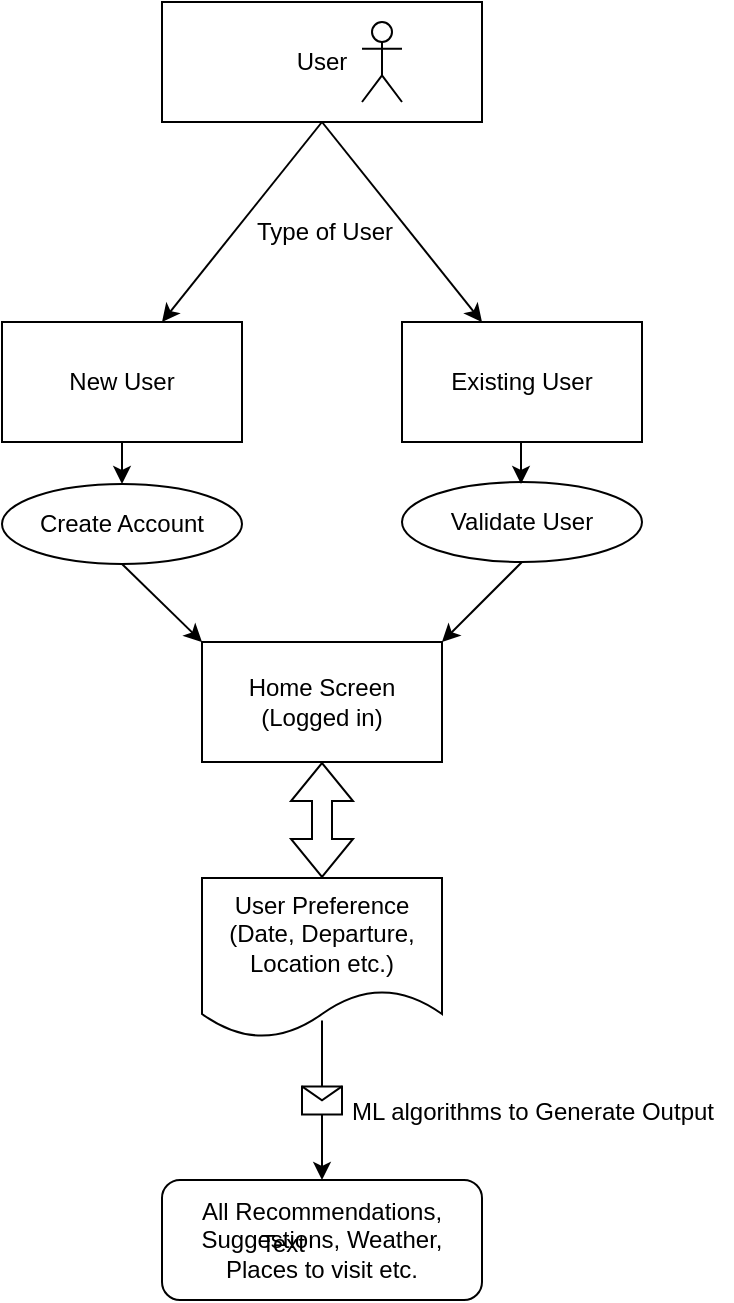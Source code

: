<mxfile version="21.7.5" type="github">
  <diagram name="Page-1" id="nV2FWvVAo2iCizJ7a7_f">
    <mxGraphModel dx="1122" dy="734" grid="1" gridSize="10" guides="1" tooltips="1" connect="1" arrows="1" fold="1" page="1" pageScale="1" pageWidth="827" pageHeight="1169" math="0" shadow="0">
      <root>
        <mxCell id="0" />
        <mxCell id="1" parent="0" />
        <mxCell id="H0QnVHsDFDVrJVDKdj2z-1" value="User" style="rounded=0;whiteSpace=wrap;html=1;" vertex="1" parent="1">
          <mxGeometry x="320" y="40" width="160" height="60" as="geometry" />
        </mxCell>
        <mxCell id="H0QnVHsDFDVrJVDKdj2z-2" value="" style="endArrow=classic;html=1;rounded=0;exitX=0.5;exitY=1;exitDx=0;exitDy=0;" edge="1" parent="1" source="H0QnVHsDFDVrJVDKdj2z-1">
          <mxGeometry width="50" height="50" relative="1" as="geometry">
            <mxPoint x="370" y="200" as="sourcePoint" />
            <mxPoint x="320" y="200" as="targetPoint" />
          </mxGeometry>
        </mxCell>
        <mxCell id="H0QnVHsDFDVrJVDKdj2z-3" value="" style="endArrow=classic;html=1;rounded=0;" edge="1" parent="1">
          <mxGeometry width="50" height="50" relative="1" as="geometry">
            <mxPoint x="400" y="100" as="sourcePoint" />
            <mxPoint x="480" y="200" as="targetPoint" />
          </mxGeometry>
        </mxCell>
        <mxCell id="H0QnVHsDFDVrJVDKdj2z-4" value="New User" style="rounded=0;whiteSpace=wrap;html=1;" vertex="1" parent="1">
          <mxGeometry x="240" y="200" width="120" height="60" as="geometry" />
        </mxCell>
        <mxCell id="H0QnVHsDFDVrJVDKdj2z-5" value="Existing User" style="rounded=0;whiteSpace=wrap;html=1;" vertex="1" parent="1">
          <mxGeometry x="440" y="200" width="120" height="60" as="geometry" />
        </mxCell>
        <mxCell id="H0QnVHsDFDVrJVDKdj2z-6" value="Create Account" style="ellipse;whiteSpace=wrap;html=1;" vertex="1" parent="1">
          <mxGeometry x="240" y="281" width="120" height="40" as="geometry" />
        </mxCell>
        <mxCell id="H0QnVHsDFDVrJVDKdj2z-8" value="Validate User" style="ellipse;whiteSpace=wrap;html=1;" vertex="1" parent="1">
          <mxGeometry x="440" y="280" width="120" height="40" as="geometry" />
        </mxCell>
        <mxCell id="H0QnVHsDFDVrJVDKdj2z-9" value="" style="shape=umlActor;verticalLabelPosition=bottom;verticalAlign=top;html=1;outlineConnect=0;" vertex="1" parent="1">
          <mxGeometry x="420" y="50" width="20" height="40" as="geometry" />
        </mxCell>
        <mxCell id="H0QnVHsDFDVrJVDKdj2z-10" value="Type of User" style="text;html=1;align=center;verticalAlign=middle;resizable=0;points=[];autosize=1;strokeColor=none;fillColor=none;" vertex="1" parent="1">
          <mxGeometry x="356" y="140" width="90" height="30" as="geometry" />
        </mxCell>
        <mxCell id="H0QnVHsDFDVrJVDKdj2z-12" value="" style="endArrow=classic;html=1;rounded=0;entryX=0.5;entryY=0;entryDx=0;entryDy=0;exitX=0.5;exitY=1;exitDx=0;exitDy=0;" edge="1" parent="1" source="H0QnVHsDFDVrJVDKdj2z-4" target="H0QnVHsDFDVrJVDKdj2z-6">
          <mxGeometry width="50" height="50" relative="1" as="geometry">
            <mxPoint x="330" y="250" as="sourcePoint" />
            <mxPoint x="380" y="200" as="targetPoint" />
          </mxGeometry>
        </mxCell>
        <mxCell id="H0QnVHsDFDVrJVDKdj2z-14" value="" style="endArrow=classic;html=1;rounded=0;entryX=0.5;entryY=0;entryDx=0;entryDy=0;exitX=0.5;exitY=1;exitDx=0;exitDy=0;" edge="1" parent="1">
          <mxGeometry width="50" height="50" relative="1" as="geometry">
            <mxPoint x="499.5" y="260" as="sourcePoint" />
            <mxPoint x="499.5" y="281" as="targetPoint" />
          </mxGeometry>
        </mxCell>
        <mxCell id="H0QnVHsDFDVrJVDKdj2z-15" value="Home Screen&lt;br&gt;(Logged in)" style="rounded=0;whiteSpace=wrap;html=1;" vertex="1" parent="1">
          <mxGeometry x="340" y="360" width="120" height="60" as="geometry" />
        </mxCell>
        <mxCell id="H0QnVHsDFDVrJVDKdj2z-16" value="" style="endArrow=classic;html=1;rounded=0;exitX=0.5;exitY=1;exitDx=0;exitDy=0;entryX=0;entryY=0;entryDx=0;entryDy=0;" edge="1" parent="1" source="H0QnVHsDFDVrJVDKdj2z-6" target="H0QnVHsDFDVrJVDKdj2z-15">
          <mxGeometry width="50" height="50" relative="1" as="geometry">
            <mxPoint x="330" y="360" as="sourcePoint" />
            <mxPoint x="380" y="310" as="targetPoint" />
          </mxGeometry>
        </mxCell>
        <mxCell id="H0QnVHsDFDVrJVDKdj2z-17" value="" style="endArrow=classic;html=1;rounded=0;exitX=0.5;exitY=1;exitDx=0;exitDy=0;entryX=1;entryY=0;entryDx=0;entryDy=0;" edge="1" parent="1" source="H0QnVHsDFDVrJVDKdj2z-8" target="H0QnVHsDFDVrJVDKdj2z-15">
          <mxGeometry width="50" height="50" relative="1" as="geometry">
            <mxPoint x="310" y="331" as="sourcePoint" />
            <mxPoint x="350" y="370" as="targetPoint" />
          </mxGeometry>
        </mxCell>
        <mxCell id="H0QnVHsDFDVrJVDKdj2z-19" value="User Preference&lt;br&gt;(Date, Departure, Location etc.)" style="shape=document;whiteSpace=wrap;html=1;boundedLbl=1;" vertex="1" parent="1">
          <mxGeometry x="340" y="478" width="120" height="80" as="geometry" />
        </mxCell>
        <mxCell id="H0QnVHsDFDVrJVDKdj2z-20" value="" style="shape=flexArrow;endArrow=classic;startArrow=classic;html=1;rounded=0;entryX=0.5;entryY=1;entryDx=0;entryDy=0;exitX=0.5;exitY=0;exitDx=0;exitDy=0;" edge="1" parent="1" source="H0QnVHsDFDVrJVDKdj2z-19" target="H0QnVHsDFDVrJVDKdj2z-15">
          <mxGeometry width="100" height="100" relative="1" as="geometry">
            <mxPoint x="340" y="450" as="sourcePoint" />
            <mxPoint x="440" y="350" as="targetPoint" />
          </mxGeometry>
        </mxCell>
        <mxCell id="H0QnVHsDFDVrJVDKdj2z-21" value="" style="endArrow=classic;html=1;rounded=0;entryX=0.5;entryY=0;entryDx=0;entryDy=0;exitX=0.5;exitY=0.89;exitDx=0;exitDy=0;exitPerimeter=0;" edge="1" parent="1" source="H0QnVHsDFDVrJVDKdj2z-19" target="H0QnVHsDFDVrJVDKdj2z-23">
          <mxGeometry relative="1" as="geometry">
            <mxPoint x="400" y="580" as="sourcePoint" />
            <mxPoint x="400" y="600" as="targetPoint" />
          </mxGeometry>
        </mxCell>
        <mxCell id="H0QnVHsDFDVrJVDKdj2z-22" value="" style="shape=message;html=1;outlineConnect=0;" vertex="1" parent="H0QnVHsDFDVrJVDKdj2z-21">
          <mxGeometry width="20" height="14" relative="1" as="geometry">
            <mxPoint x="-10" y="-7" as="offset" />
          </mxGeometry>
        </mxCell>
        <mxCell id="H0QnVHsDFDVrJVDKdj2z-23" value="All Recommendations, Suggestions, Weather, Places to visit etc." style="rounded=1;whiteSpace=wrap;html=1;" vertex="1" parent="1">
          <mxGeometry x="320" y="629" width="160" height="60" as="geometry" />
        </mxCell>
        <mxCell id="H0QnVHsDFDVrJVDKdj2z-24" value="ML algorithms to Generate Output" style="text;html=1;align=center;verticalAlign=middle;resizable=0;points=[];autosize=1;strokeColor=none;fillColor=none;" vertex="1" parent="1">
          <mxGeometry x="405" y="580" width="200" height="30" as="geometry" />
        </mxCell>
        <mxCell id="H0QnVHsDFDVrJVDKdj2z-25" value="Text" style="text;html=1;align=center;verticalAlign=middle;resizable=0;points=[];autosize=1;strokeColor=none;fillColor=none;" vertex="1" parent="1">
          <mxGeometry x="355" y="646" width="50" height="30" as="geometry" />
        </mxCell>
      </root>
    </mxGraphModel>
  </diagram>
</mxfile>
